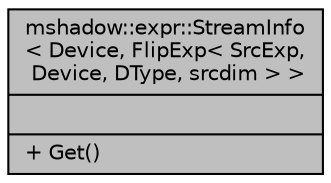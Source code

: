 digraph "mshadow::expr::StreamInfo&lt; Device, FlipExp&lt; SrcExp, Device, DType, srcdim &gt; &gt;"
{
 // LATEX_PDF_SIZE
  edge [fontname="Helvetica",fontsize="10",labelfontname="Helvetica",labelfontsize="10"];
  node [fontname="Helvetica",fontsize="10",shape=record];
  Node1 [label="{mshadow::expr::StreamInfo\l\< Device, FlipExp\< SrcExp,\l Device, DType, srcdim \> \>\n||+ Get()\l}",height=0.2,width=0.4,color="black", fillcolor="grey75", style="filled", fontcolor="black",tooltip=" "];
}
